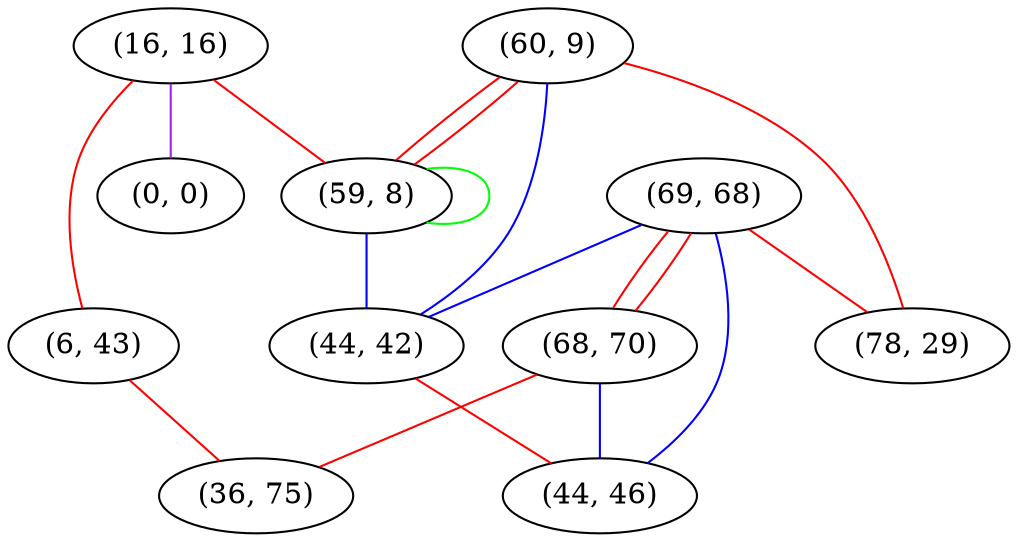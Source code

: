graph "" {
"(69, 68)";
"(16, 16)";
"(68, 70)";
"(6, 43)";
"(60, 9)";
"(0, 0)";
"(78, 29)";
"(59, 8)";
"(44, 42)";
"(36, 75)";
"(44, 46)";
"(69, 68)" -- "(44, 42)"  [color=blue, key=0, weight=3];
"(69, 68)" -- "(68, 70)"  [color=red, key=0, weight=1];
"(69, 68)" -- "(68, 70)"  [color=red, key=1, weight=1];
"(69, 68)" -- "(78, 29)"  [color=red, key=0, weight=1];
"(69, 68)" -- "(44, 46)"  [color=blue, key=0, weight=3];
"(16, 16)" -- "(59, 8)"  [color=red, key=0, weight=1];
"(16, 16)" -- "(6, 43)"  [color=red, key=0, weight=1];
"(16, 16)" -- "(0, 0)"  [color=purple, key=0, weight=4];
"(68, 70)" -- "(44, 46)"  [color=blue, key=0, weight=3];
"(68, 70)" -- "(36, 75)"  [color=red, key=0, weight=1];
"(6, 43)" -- "(36, 75)"  [color=red, key=0, weight=1];
"(60, 9)" -- "(59, 8)"  [color=red, key=0, weight=1];
"(60, 9)" -- "(59, 8)"  [color=red, key=1, weight=1];
"(60, 9)" -- "(44, 42)"  [color=blue, key=0, weight=3];
"(60, 9)" -- "(78, 29)"  [color=red, key=0, weight=1];
"(59, 8)" -- "(59, 8)"  [color=green, key=0, weight=2];
"(59, 8)" -- "(44, 42)"  [color=blue, key=0, weight=3];
"(44, 42)" -- "(44, 46)"  [color=red, key=0, weight=1];
}
